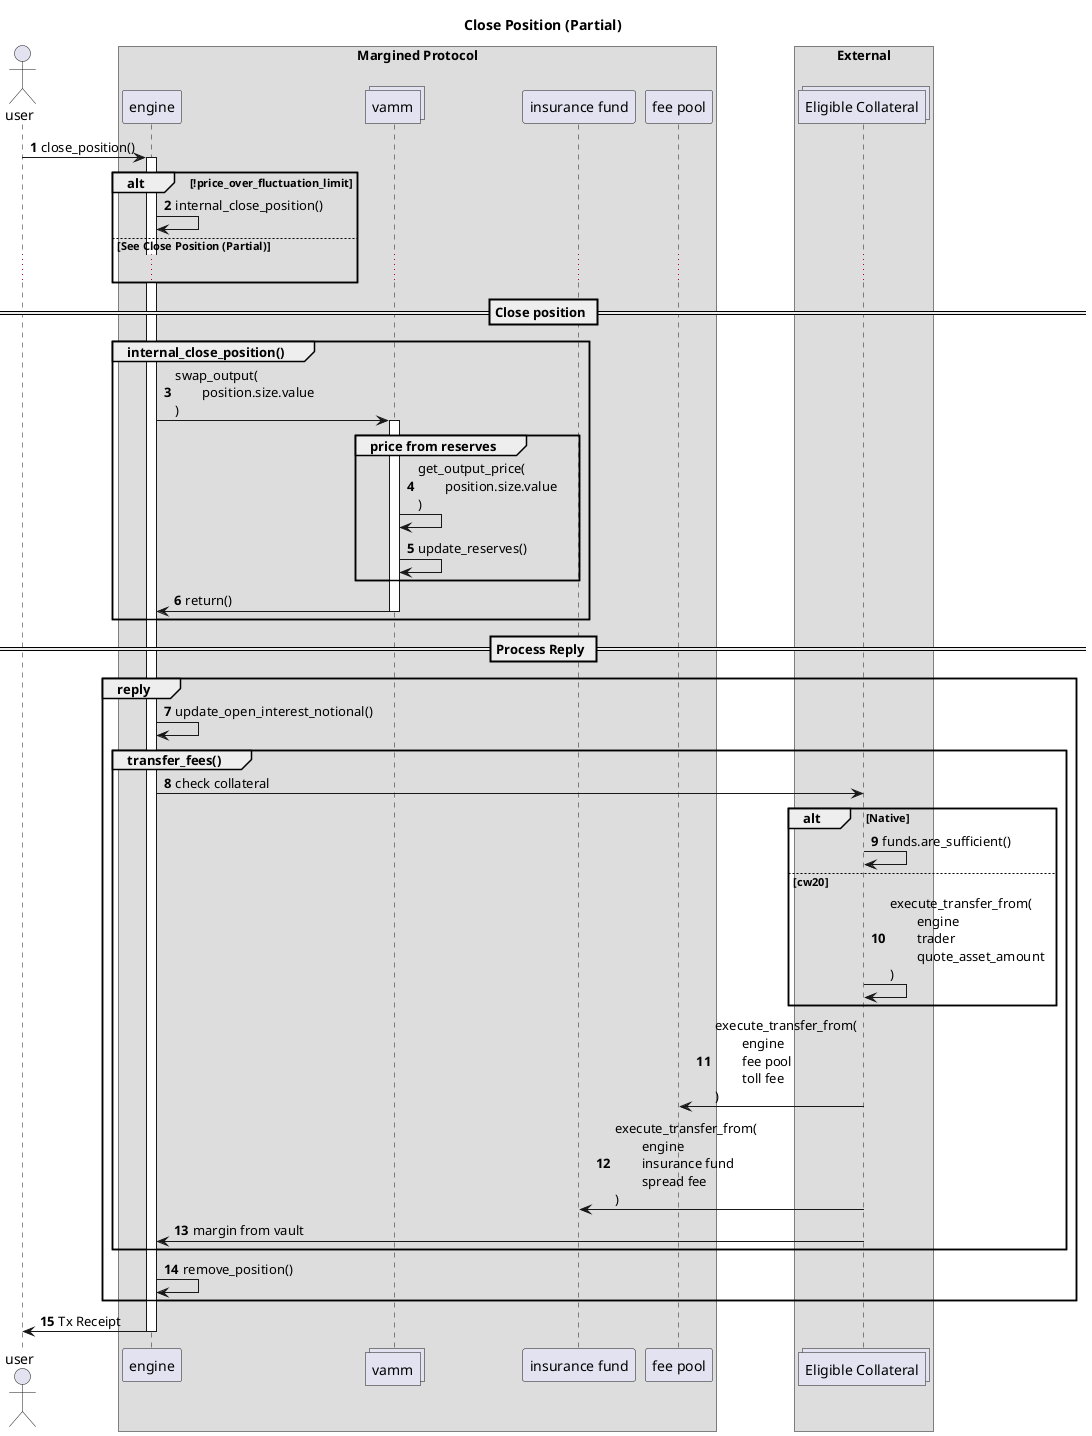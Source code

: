 @startuml
autonumber
actor user    

box "Margined Protocol" 
    participant engine    
    collections vamm     
    participant "insurance fund" as insurance    
    participant "fee pool" as pool    
end box

box "External"
    collections "Eligible Collateral" as token
end box


title Close Position (Partial)
user -> engine : close_position()
activate engine

alt !price_over_fluctuation_limit
    engine -> engine : internal_close_position()
else See Close Position (Partial)
    ...
end

== Close position ==

Group internal_close_position()
    engine -> vamm : swap_output(\n\tposition.size.value\n)
    activate vamm

    Group price from reserves
        vamm -> vamm: get_output_price(\n\tposition.size.value\n)
        vamm -> vamm: update_reserves()
    end
    
    vamm -> engine: return()
    deactivate vamm
end

== Process Reply ==
Group reply

    engine -> engine: update_open_interest_notional()

    Group transfer_fees()
        engine -> token : check collateral
        alt Native
            token -> token : funds.are_sufficient()
        else cw20
            token -> token : execute_transfer_from(\n\tengine\n\ttrader\n\tquote_asset_amount\n)
        end
        token -> pool : execute_transfer_from(\n\tengine\n\tfee pool\n\ttoll fee\n)
        token -> insurance : execute_transfer_from(\n\tengine\n\tinsurance fund\n\tspread fee\n)
        token -> engine : margin from vault
    end     
    engine -> engine: remove_position()
end

engine -> user : Tx Receipt
deactivate engine

@enduml